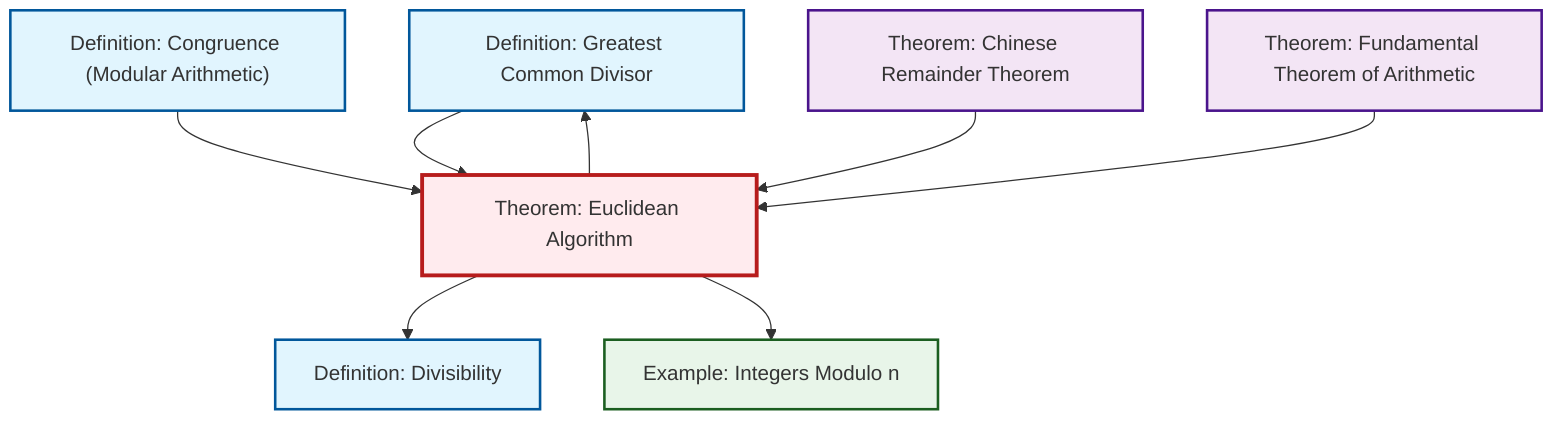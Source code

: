 graph TD
    classDef definition fill:#e1f5fe,stroke:#01579b,stroke-width:2px
    classDef theorem fill:#f3e5f5,stroke:#4a148c,stroke-width:2px
    classDef axiom fill:#fff3e0,stroke:#e65100,stroke-width:2px
    classDef example fill:#e8f5e9,stroke:#1b5e20,stroke-width:2px
    classDef current fill:#ffebee,stroke:#b71c1c,stroke-width:3px
    def-gcd["Definition: Greatest Common Divisor"]:::definition
    thm-chinese-remainder["Theorem: Chinese Remainder Theorem"]:::theorem
    def-congruence["Definition: Congruence (Modular Arithmetic)"]:::definition
    thm-fundamental-arithmetic["Theorem: Fundamental Theorem of Arithmetic"]:::theorem
    thm-euclidean-algorithm["Theorem: Euclidean Algorithm"]:::theorem
    def-divisibility["Definition: Divisibility"]:::definition
    ex-quotient-integers-mod-n["Example: Integers Modulo n"]:::example
    def-gcd --> thm-euclidean-algorithm
    thm-euclidean-algorithm --> def-gcd
    def-congruence --> thm-euclidean-algorithm
    thm-euclidean-algorithm --> def-divisibility
    thm-euclidean-algorithm --> ex-quotient-integers-mod-n
    thm-chinese-remainder --> thm-euclidean-algorithm
    thm-fundamental-arithmetic --> thm-euclidean-algorithm
    class thm-euclidean-algorithm current